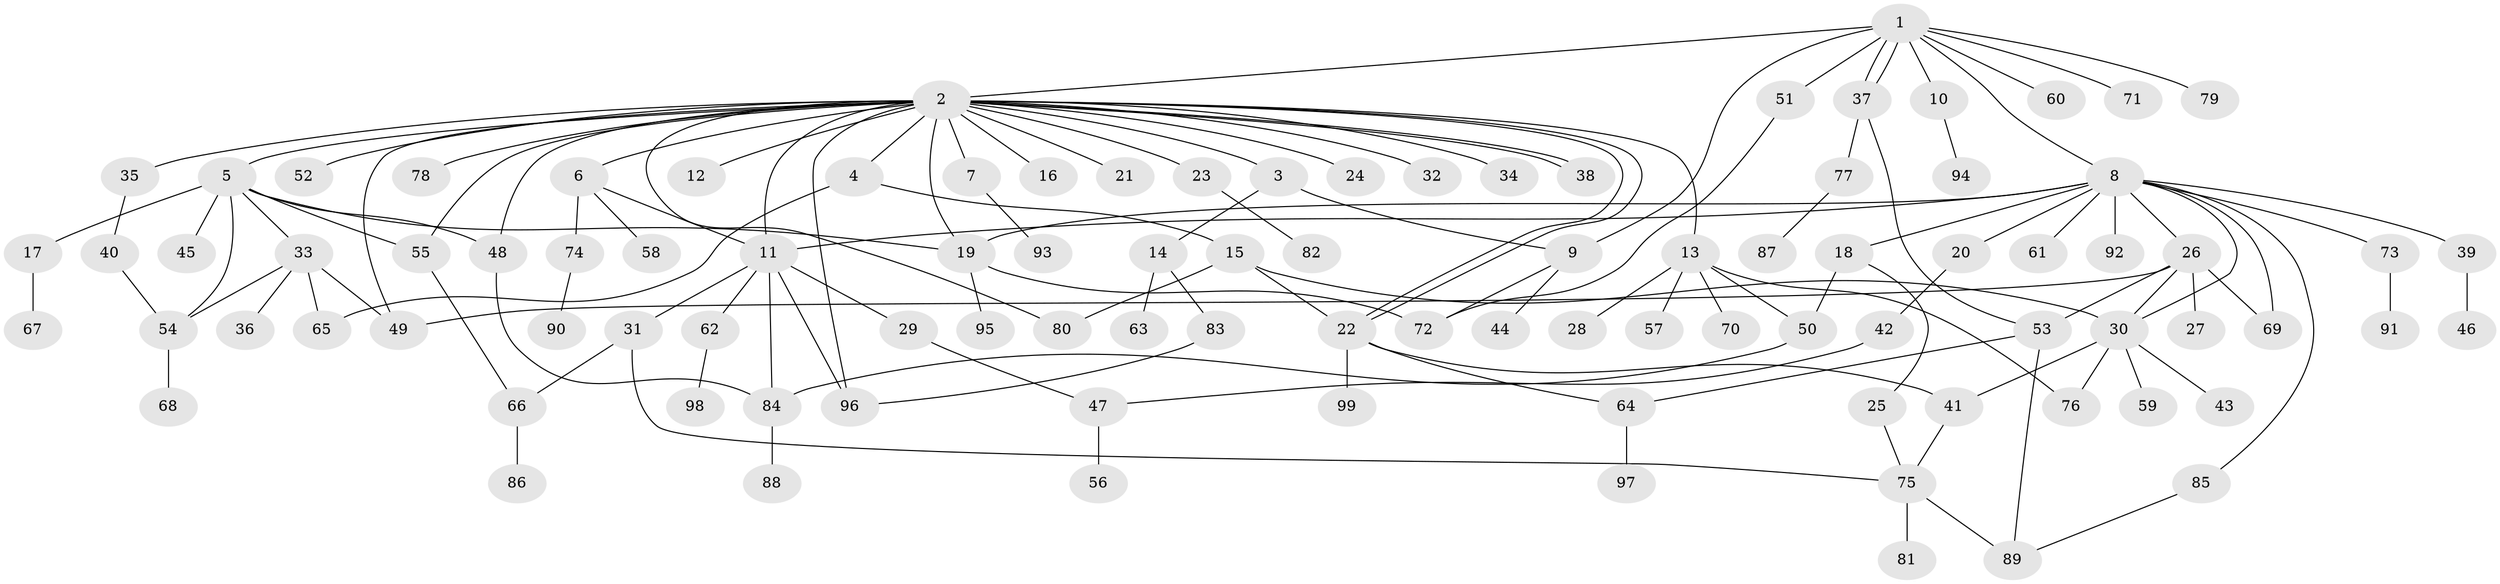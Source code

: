 // coarse degree distribution, {19: 0.014492753623188406, 10: 0.014492753623188406, 2: 0.2318840579710145, 1: 0.5507246376811594, 14: 0.014492753623188406, 3: 0.028985507246376812, 6: 0.028985507246376812, 9: 0.028985507246376812, 4: 0.043478260869565216, 5: 0.028985507246376812, 7: 0.014492753623188406}
// Generated by graph-tools (version 1.1) at 2025/51/03/04/25 21:51:11]
// undirected, 99 vertices, 135 edges
graph export_dot {
graph [start="1"]
  node [color=gray90,style=filled];
  1;
  2;
  3;
  4;
  5;
  6;
  7;
  8;
  9;
  10;
  11;
  12;
  13;
  14;
  15;
  16;
  17;
  18;
  19;
  20;
  21;
  22;
  23;
  24;
  25;
  26;
  27;
  28;
  29;
  30;
  31;
  32;
  33;
  34;
  35;
  36;
  37;
  38;
  39;
  40;
  41;
  42;
  43;
  44;
  45;
  46;
  47;
  48;
  49;
  50;
  51;
  52;
  53;
  54;
  55;
  56;
  57;
  58;
  59;
  60;
  61;
  62;
  63;
  64;
  65;
  66;
  67;
  68;
  69;
  70;
  71;
  72;
  73;
  74;
  75;
  76;
  77;
  78;
  79;
  80;
  81;
  82;
  83;
  84;
  85;
  86;
  87;
  88;
  89;
  90;
  91;
  92;
  93;
  94;
  95;
  96;
  97;
  98;
  99;
  1 -- 2;
  1 -- 8;
  1 -- 9;
  1 -- 10;
  1 -- 37;
  1 -- 37;
  1 -- 51;
  1 -- 60;
  1 -- 71;
  1 -- 79;
  2 -- 3;
  2 -- 4;
  2 -- 5;
  2 -- 6;
  2 -- 7;
  2 -- 11;
  2 -- 12;
  2 -- 13;
  2 -- 16;
  2 -- 19;
  2 -- 21;
  2 -- 22;
  2 -- 22;
  2 -- 23;
  2 -- 24;
  2 -- 32;
  2 -- 34;
  2 -- 35;
  2 -- 38;
  2 -- 38;
  2 -- 48;
  2 -- 49;
  2 -- 52;
  2 -- 55;
  2 -- 78;
  2 -- 80;
  2 -- 96;
  3 -- 9;
  3 -- 14;
  4 -- 15;
  4 -- 65;
  5 -- 17;
  5 -- 19;
  5 -- 33;
  5 -- 45;
  5 -- 48;
  5 -- 54;
  5 -- 55;
  6 -- 11;
  6 -- 58;
  6 -- 74;
  7 -- 93;
  8 -- 11;
  8 -- 18;
  8 -- 19;
  8 -- 20;
  8 -- 26;
  8 -- 30;
  8 -- 39;
  8 -- 61;
  8 -- 69;
  8 -- 73;
  8 -- 85;
  8 -- 92;
  9 -- 44;
  9 -- 72;
  10 -- 94;
  11 -- 29;
  11 -- 31;
  11 -- 62;
  11 -- 84;
  11 -- 96;
  13 -- 28;
  13 -- 50;
  13 -- 57;
  13 -- 70;
  13 -- 76;
  14 -- 63;
  14 -- 83;
  15 -- 22;
  15 -- 30;
  15 -- 80;
  17 -- 67;
  18 -- 25;
  18 -- 50;
  19 -- 72;
  19 -- 95;
  20 -- 42;
  22 -- 41;
  22 -- 64;
  22 -- 99;
  23 -- 82;
  25 -- 75;
  26 -- 27;
  26 -- 30;
  26 -- 49;
  26 -- 53;
  26 -- 69;
  29 -- 47;
  30 -- 41;
  30 -- 43;
  30 -- 59;
  30 -- 76;
  31 -- 66;
  31 -- 75;
  33 -- 36;
  33 -- 49;
  33 -- 54;
  33 -- 65;
  35 -- 40;
  37 -- 53;
  37 -- 77;
  39 -- 46;
  40 -- 54;
  41 -- 75;
  42 -- 47;
  47 -- 56;
  48 -- 84;
  50 -- 84;
  51 -- 72;
  53 -- 64;
  53 -- 89;
  54 -- 68;
  55 -- 66;
  62 -- 98;
  64 -- 97;
  66 -- 86;
  73 -- 91;
  74 -- 90;
  75 -- 81;
  75 -- 89;
  77 -- 87;
  83 -- 96;
  84 -- 88;
  85 -- 89;
}
